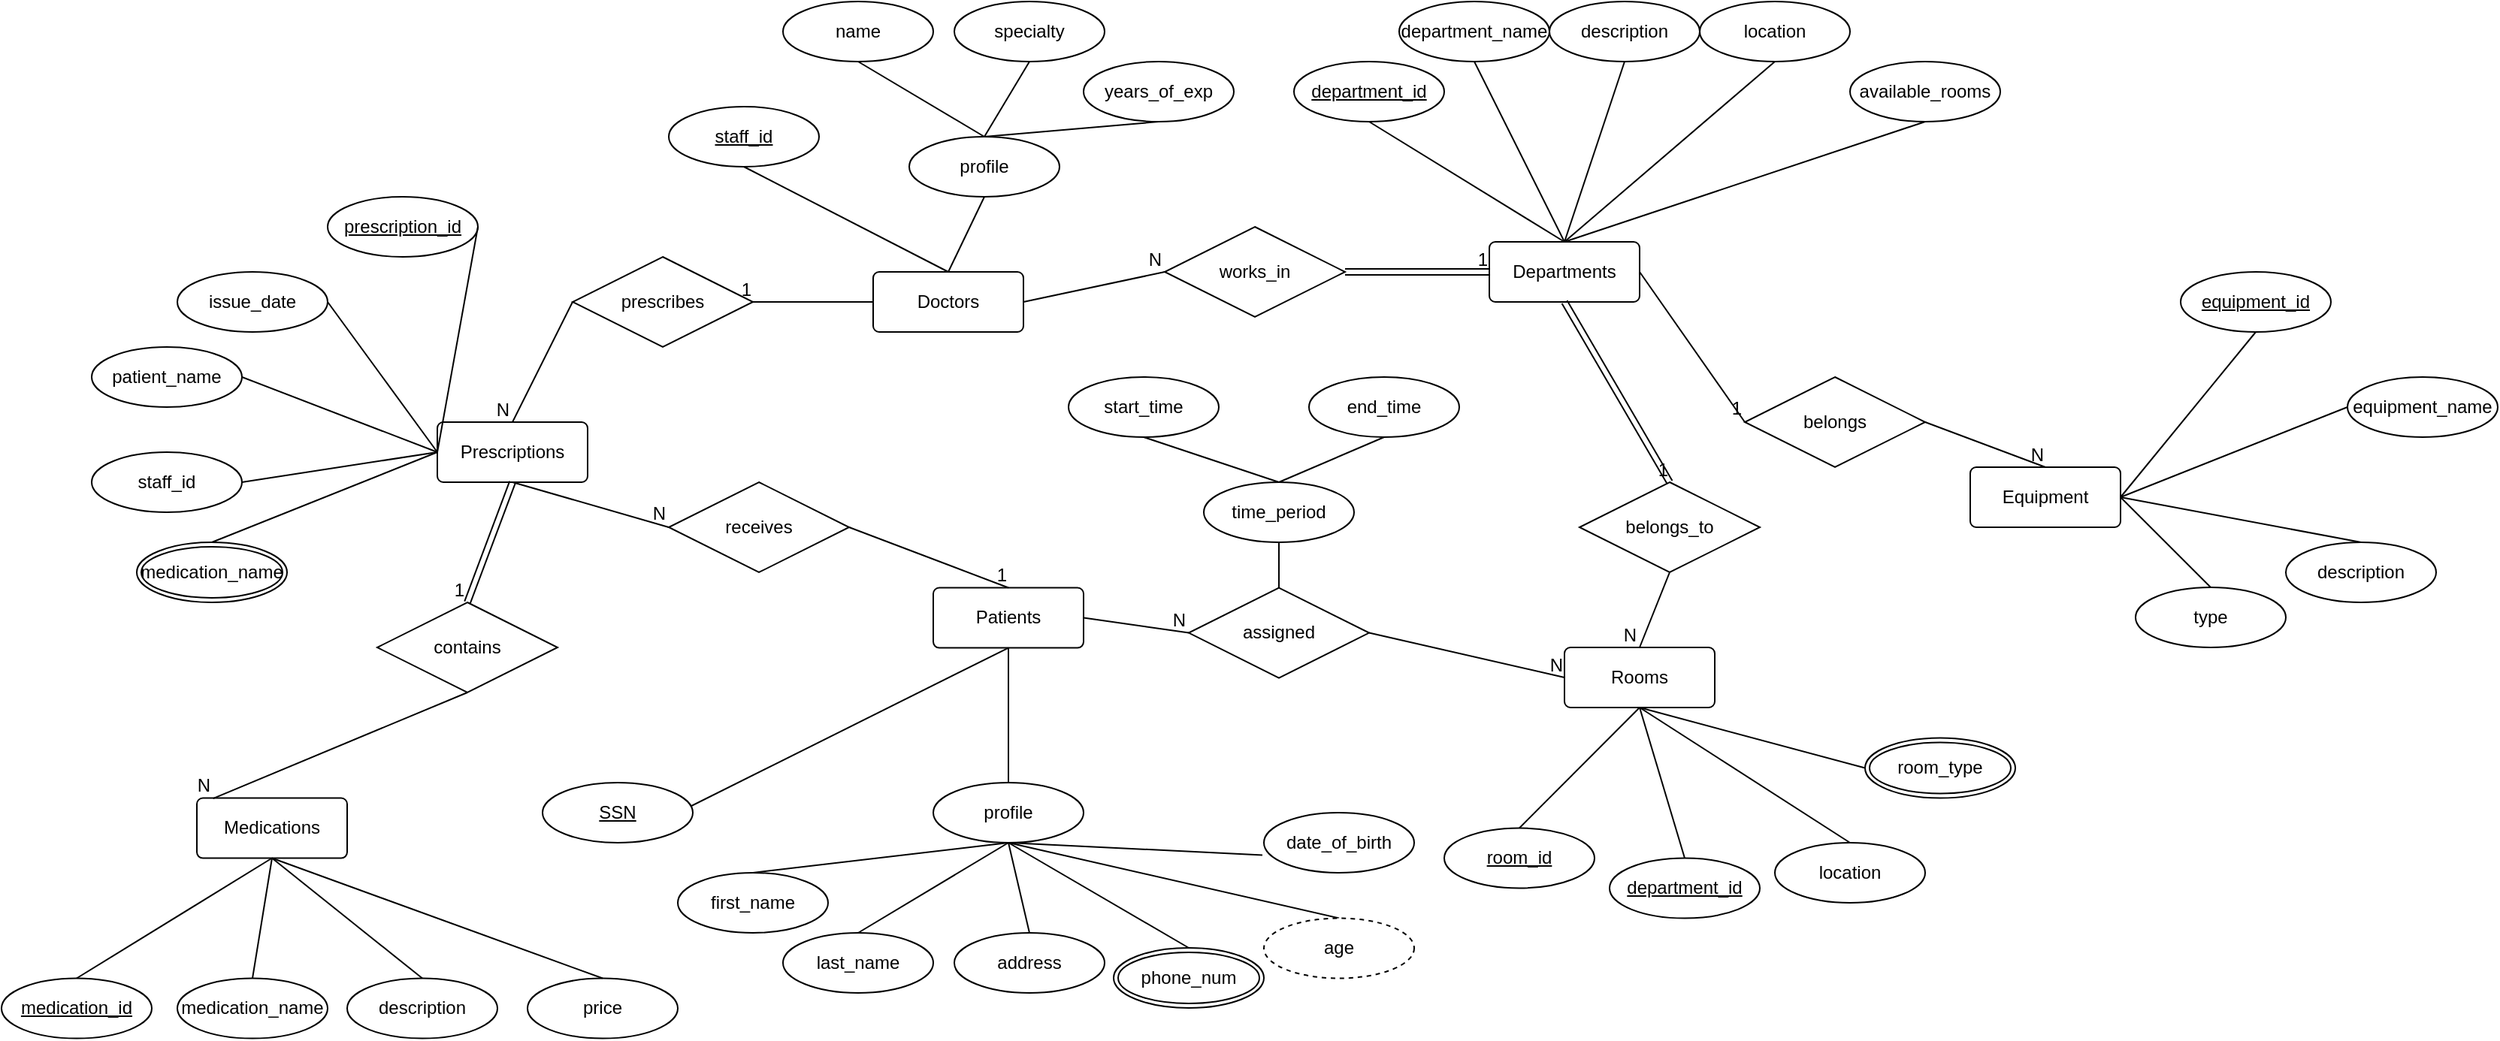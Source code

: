 <mxfile version="24.7.16">
  <diagram name="Page-1" id="LX0zoRBLvZy6mpNq2Fod">
    <mxGraphModel dx="2767" dy="804" grid="1" gridSize="10" guides="1" tooltips="1" connect="1" arrows="1" fold="1" page="1" pageScale="1" pageWidth="827" pageHeight="1169" math="0" shadow="0">
      <root>
        <mxCell id="0" />
        <mxCell id="1" parent="0" />
        <mxCell id="TGrmqVtgV3evlCNhXeL7-1" value="Doctors" style="rounded=1;arcSize=10;whiteSpace=wrap;html=1;align=center;movable=1;resizable=1;rotatable=1;deletable=1;editable=1;locked=0;connectable=1;" parent="1" vertex="1">
          <mxGeometry x="260" y="290" width="100" height="40" as="geometry" />
        </mxCell>
        <mxCell id="TGrmqVtgV3evlCNhXeL7-5" value="" style="endArrow=none;html=1;rounded=0;exitX=0.5;exitY=1;exitDx=0;exitDy=0;entryX=0.5;entryY=0;entryDx=0;entryDy=0;movable=1;resizable=1;rotatable=1;deletable=1;editable=1;locked=0;connectable=1;" parent="1" source="TGrmqVtgV3evlCNhXeL7-29" target="TGrmqVtgV3evlCNhXeL7-1" edge="1">
          <mxGeometry relative="1" as="geometry">
            <mxPoint x="160" y="160" as="sourcePoint" />
            <mxPoint x="320" y="210" as="targetPoint" />
          </mxGeometry>
        </mxCell>
        <mxCell id="TGrmqVtgV3evlCNhXeL7-7" value="profile" style="ellipse;whiteSpace=wrap;html=1;align=center;movable=1;resizable=1;rotatable=1;deletable=1;editable=1;locked=0;connectable=1;" parent="1" vertex="1">
          <mxGeometry x="284" y="200" width="100" height="40" as="geometry" />
        </mxCell>
        <mxCell id="TGrmqVtgV3evlCNhXeL7-8" value="" style="endArrow=none;html=1;rounded=0;exitX=0.5;exitY=1;exitDx=0;exitDy=0;entryX=0.5;entryY=0;entryDx=0;entryDy=0;movable=1;resizable=1;rotatable=1;deletable=1;editable=1;locked=0;connectable=1;" parent="1" source="TGrmqVtgV3evlCNhXeL7-7" target="TGrmqVtgV3evlCNhXeL7-1" edge="1">
          <mxGeometry relative="1" as="geometry">
            <mxPoint x="170" y="170" as="sourcePoint" />
            <mxPoint x="220" y="260" as="targetPoint" />
          </mxGeometry>
        </mxCell>
        <mxCell id="TGrmqVtgV3evlCNhXeL7-11" value="years_of_exp" style="ellipse;whiteSpace=wrap;html=1;align=center;movable=1;resizable=1;rotatable=1;deletable=1;editable=1;locked=0;connectable=1;" parent="1" vertex="1">
          <mxGeometry x="400" y="150" width="100" height="40" as="geometry" />
        </mxCell>
        <mxCell id="TGrmqVtgV3evlCNhXeL7-12" value="specialty" style="ellipse;whiteSpace=wrap;html=1;align=center;movable=1;resizable=1;rotatable=1;deletable=1;editable=1;locked=0;connectable=1;" parent="1" vertex="1">
          <mxGeometry x="314" y="110" width="100" height="40" as="geometry" />
        </mxCell>
        <mxCell id="TGrmqVtgV3evlCNhXeL7-13" value="name" style="ellipse;whiteSpace=wrap;html=1;align=center;movable=1;resizable=1;rotatable=1;deletable=1;editable=1;locked=0;connectable=1;" parent="1" vertex="1">
          <mxGeometry x="200" y="110" width="100" height="40" as="geometry" />
        </mxCell>
        <mxCell id="TGrmqVtgV3evlCNhXeL7-14" value="" style="endArrow=none;html=1;rounded=0;exitX=0.5;exitY=1;exitDx=0;exitDy=0;entryX=0.5;entryY=0;entryDx=0;entryDy=0;movable=1;resizable=1;rotatable=1;deletable=1;editable=1;locked=0;connectable=1;" parent="1" source="TGrmqVtgV3evlCNhXeL7-13" target="TGrmqVtgV3evlCNhXeL7-7" edge="1">
          <mxGeometry relative="1" as="geometry">
            <mxPoint x="170" y="170" as="sourcePoint" />
            <mxPoint x="230" y="260" as="targetPoint" />
          </mxGeometry>
        </mxCell>
        <mxCell id="TGrmqVtgV3evlCNhXeL7-15" value="" style="endArrow=none;html=1;rounded=0;exitX=0.5;exitY=1;exitDx=0;exitDy=0;entryX=0.5;entryY=0;entryDx=0;entryDy=0;movable=1;resizable=1;rotatable=1;deletable=1;editable=1;locked=0;connectable=1;" parent="1" source="TGrmqVtgV3evlCNhXeL7-12" target="TGrmqVtgV3evlCNhXeL7-7" edge="1">
          <mxGeometry relative="1" as="geometry">
            <mxPoint x="250" y="90" as="sourcePoint" />
            <mxPoint x="290" y="170" as="targetPoint" />
          </mxGeometry>
        </mxCell>
        <mxCell id="TGrmqVtgV3evlCNhXeL7-17" value="" style="endArrow=none;html=1;rounded=0;exitX=0.5;exitY=1;exitDx=0;exitDy=0;entryX=0.5;entryY=0;entryDx=0;entryDy=0;movable=1;resizable=1;rotatable=1;deletable=1;editable=1;locked=0;connectable=1;" parent="1" source="TGrmqVtgV3evlCNhXeL7-11" target="TGrmqVtgV3evlCNhXeL7-7" edge="1">
          <mxGeometry relative="1" as="geometry">
            <mxPoint x="370" y="90" as="sourcePoint" />
            <mxPoint x="290" y="180" as="targetPoint" />
          </mxGeometry>
        </mxCell>
        <mxCell id="TGrmqVtgV3evlCNhXeL7-18" value="Departments" style="rounded=1;arcSize=10;whiteSpace=wrap;html=1;align=center;movable=1;resizable=1;rotatable=1;deletable=1;editable=1;locked=0;connectable=1;" parent="1" vertex="1">
          <mxGeometry x="670" y="270" width="100" height="40" as="geometry" />
        </mxCell>
        <mxCell id="TGrmqVtgV3evlCNhXeL7-19" value="" style="endArrow=none;html=1;rounded=0;entryX=0.5;entryY=0;entryDx=0;entryDy=0;exitX=0.5;exitY=1;exitDx=0;exitDy=0;movable=1;resizable=1;rotatable=1;deletable=1;editable=1;locked=0;connectable=1;" parent="1" source="TGrmqVtgV3evlCNhXeL7-28" target="TGrmqVtgV3evlCNhXeL7-18" edge="1">
          <mxGeometry relative="1" as="geometry">
            <mxPoint x="680" y="80" as="sourcePoint" />
            <mxPoint x="840" y="130" as="targetPoint" />
          </mxGeometry>
        </mxCell>
        <mxCell id="TGrmqVtgV3evlCNhXeL7-22" value="location" style="ellipse;whiteSpace=wrap;html=1;align=center;movable=1;resizable=1;rotatable=1;deletable=1;editable=1;locked=0;connectable=1;" parent="1" vertex="1">
          <mxGeometry x="810" y="110" width="100" height="40" as="geometry" />
        </mxCell>
        <mxCell id="TGrmqVtgV3evlCNhXeL7-23" value="description" style="ellipse;whiteSpace=wrap;html=1;align=center;movable=1;resizable=1;rotatable=1;deletable=1;editable=1;locked=0;connectable=1;" parent="1" vertex="1">
          <mxGeometry x="710" y="110" width="100" height="40" as="geometry" />
        </mxCell>
        <mxCell id="TGrmqVtgV3evlCNhXeL7-26" value="" style="endArrow=none;html=1;rounded=0;exitX=0.5;exitY=1;exitDx=0;exitDy=0;entryX=0.5;entryY=0;entryDx=0;entryDy=0;movable=1;resizable=1;rotatable=1;deletable=1;editable=1;locked=0;connectable=1;" parent="1" source="TGrmqVtgV3evlCNhXeL7-24" target="TGrmqVtgV3evlCNhXeL7-18" edge="1">
          <mxGeometry relative="1" as="geometry">
            <mxPoint x="770" y="10" as="sourcePoint" />
            <mxPoint x="810" y="100" as="targetPoint" />
          </mxGeometry>
        </mxCell>
        <mxCell id="TGrmqVtgV3evlCNhXeL7-27" value="" style="endArrow=none;html=1;rounded=0;exitX=0.5;exitY=1;exitDx=0;exitDy=0;entryX=0.5;entryY=0;entryDx=0;entryDy=0;movable=1;resizable=1;rotatable=1;deletable=1;editable=1;locked=0;connectable=1;" parent="1" source="TGrmqVtgV3evlCNhXeL7-22" target="TGrmqVtgV3evlCNhXeL7-18" edge="1">
          <mxGeometry relative="1" as="geometry">
            <mxPoint x="890" y="10" as="sourcePoint" />
            <mxPoint x="810" y="100" as="targetPoint" />
          </mxGeometry>
        </mxCell>
        <mxCell id="TGrmqVtgV3evlCNhXeL7-28" value="department_id" style="ellipse;whiteSpace=wrap;html=1;align=center;fontStyle=4;movable=1;resizable=1;rotatable=1;deletable=1;editable=1;locked=0;connectable=1;" parent="1" vertex="1">
          <mxGeometry x="540" y="150" width="100" height="40" as="geometry" />
        </mxCell>
        <mxCell id="TGrmqVtgV3evlCNhXeL7-29" value="staff_id" style="ellipse;whiteSpace=wrap;html=1;align=center;fontStyle=4;movable=1;resizable=1;rotatable=1;deletable=1;editable=1;locked=0;connectable=1;" parent="1" vertex="1">
          <mxGeometry x="124" y="180" width="100" height="40" as="geometry" />
        </mxCell>
        <mxCell id="TGrmqVtgV3evlCNhXeL7-30" value="" style="endArrow=none;html=1;rounded=0;exitX=0.5;exitY=1;exitDx=0;exitDy=0;entryX=0.5;entryY=0;entryDx=0;entryDy=0;movable=1;resizable=1;rotatable=1;deletable=1;editable=1;locked=0;connectable=1;" parent="1" source="TGrmqVtgV3evlCNhXeL7-23" target="TGrmqVtgV3evlCNhXeL7-18" edge="1">
          <mxGeometry relative="1" as="geometry">
            <mxPoint x="850" as="sourcePoint" />
            <mxPoint x="730" y="230" as="targetPoint" />
          </mxGeometry>
        </mxCell>
        <mxCell id="TGrmqVtgV3evlCNhXeL7-24" value="department_name" style="ellipse;whiteSpace=wrap;html=1;align=center;movable=1;resizable=1;rotatable=1;deletable=1;editable=1;locked=0;connectable=1;" parent="1" vertex="1">
          <mxGeometry x="610" y="110" width="100" height="40" as="geometry" />
        </mxCell>
        <mxCell id="TGrmqVtgV3evlCNhXeL7-32" value="Patients" style="rounded=1;arcSize=10;whiteSpace=wrap;html=1;align=center;" parent="1" vertex="1">
          <mxGeometry x="300" y="500.26" width="100" height="40" as="geometry" />
        </mxCell>
        <mxCell id="TGrmqVtgV3evlCNhXeL7-33" value="" style="endArrow=none;html=1;rounded=0;exitX=0.5;exitY=1;exitDx=0;exitDy=0;entryX=0.5;entryY=1;entryDx=0;entryDy=0;" parent="1" source="TGrmqVtgV3evlCNhXeL7-42" target="TGrmqVtgV3evlCNhXeL7-32" edge="1">
          <mxGeometry relative="1" as="geometry">
            <mxPoint x="110" y="440" as="sourcePoint" />
            <mxPoint x="270" y="490" as="targetPoint" />
          </mxGeometry>
        </mxCell>
        <mxCell id="TGrmqVtgV3evlCNhXeL7-34" value="profile" style="ellipse;whiteSpace=wrap;html=1;align=center;" parent="1" vertex="1">
          <mxGeometry x="300" y="630" width="100" height="40" as="geometry" />
        </mxCell>
        <mxCell id="TGrmqVtgV3evlCNhXeL7-35" value="" style="endArrow=none;html=1;rounded=0;exitX=0.5;exitY=0;exitDx=0;exitDy=0;entryX=0.5;entryY=1;entryDx=0;entryDy=0;" parent="1" source="TGrmqVtgV3evlCNhXeL7-34" target="TGrmqVtgV3evlCNhXeL7-32" edge="1">
          <mxGeometry relative="1" as="geometry">
            <mxPoint x="120" y="450" as="sourcePoint" />
            <mxPoint x="170" y="540" as="targetPoint" />
          </mxGeometry>
        </mxCell>
        <mxCell id="TGrmqVtgV3evlCNhXeL7-36" value="address" style="ellipse;whiteSpace=wrap;html=1;align=center;" parent="1" vertex="1">
          <mxGeometry x="314" y="730" width="100" height="40" as="geometry" />
        </mxCell>
        <mxCell id="TGrmqVtgV3evlCNhXeL7-38" value="first_name" style="ellipse;whiteSpace=wrap;html=1;align=center;" parent="1" vertex="1">
          <mxGeometry x="130" y="690" width="100" height="40" as="geometry" />
        </mxCell>
        <mxCell id="TGrmqVtgV3evlCNhXeL7-39" value="" style="endArrow=none;html=1;rounded=0;exitX=0.5;exitY=0;exitDx=0;exitDy=0;entryX=0.5;entryY=1;entryDx=0;entryDy=0;" parent="1" source="TGrmqVtgV3evlCNhXeL7-38" target="TGrmqVtgV3evlCNhXeL7-34" edge="1">
          <mxGeometry relative="1" as="geometry">
            <mxPoint x="244" y="530" as="sourcePoint" />
            <mxPoint x="304" y="620" as="targetPoint" />
          </mxGeometry>
        </mxCell>
        <mxCell id="TGrmqVtgV3evlCNhXeL7-40" value="" style="endArrow=none;html=1;rounded=0;exitX=0.5;exitY=0;exitDx=0;exitDy=0;entryX=0.5;entryY=1;entryDx=0;entryDy=0;" parent="1" source="TGrmqVtgV3evlCNhXeL7-63" target="TGrmqVtgV3evlCNhXeL7-34" edge="1">
          <mxGeometry relative="1" as="geometry">
            <mxPoint x="504" y="860" as="sourcePoint" />
            <mxPoint x="364" y="530" as="targetPoint" />
          </mxGeometry>
        </mxCell>
        <mxCell id="TGrmqVtgV3evlCNhXeL7-41" value="" style="endArrow=none;html=1;rounded=0;exitX=0.5;exitY=0;exitDx=0;exitDy=0;entryX=0.5;entryY=1;entryDx=0;entryDy=0;" parent="1" source="TGrmqVtgV3evlCNhXeL7-36" target="TGrmqVtgV3evlCNhXeL7-34" edge="1">
          <mxGeometry relative="1" as="geometry">
            <mxPoint x="444" y="450" as="sourcePoint" />
            <mxPoint x="414" y="690" as="targetPoint" />
          </mxGeometry>
        </mxCell>
        <mxCell id="TGrmqVtgV3evlCNhXeL7-42" value="SSN" style="ellipse;whiteSpace=wrap;html=1;align=center;fontStyle=4;" parent="1" vertex="1">
          <mxGeometry x="40" y="630" width="100" height="40" as="geometry" />
        </mxCell>
        <mxCell id="TGrmqVtgV3evlCNhXeL7-44" value="last_name" style="ellipse;whiteSpace=wrap;html=1;align=center;" parent="1" vertex="1">
          <mxGeometry x="200" y="730" width="100" height="40" as="geometry" />
        </mxCell>
        <mxCell id="TGrmqVtgV3evlCNhXeL7-45" value="" style="endArrow=none;html=1;rounded=0;exitX=0.5;exitY=0;exitDx=0;exitDy=0;entryX=0.5;entryY=1;entryDx=0;entryDy=0;" parent="1" source="TGrmqVtgV3evlCNhXeL7-44" target="TGrmqVtgV3evlCNhXeL7-34" edge="1">
          <mxGeometry relative="1" as="geometry">
            <mxPoint x="294" y="580" as="sourcePoint" />
            <mxPoint x="404" y="730" as="targetPoint" />
          </mxGeometry>
        </mxCell>
        <mxCell id="TGrmqVtgV3evlCNhXeL7-47" value="" style="endArrow=none;html=1;rounded=0;exitX=0.5;exitY=0;exitDx=0;exitDy=0;entryX=0.5;entryY=1;entryDx=0;entryDy=0;" parent="1" source="TGrmqVtgV3evlCNhXeL7-50" target="TGrmqVtgV3evlCNhXeL7-34" edge="1">
          <mxGeometry relative="1" as="geometry">
            <mxPoint x="594.0" y="830" as="sourcePoint" />
            <mxPoint x="404" y="750" as="targetPoint" />
          </mxGeometry>
        </mxCell>
        <mxCell id="TGrmqVtgV3evlCNhXeL7-48" value="date_of_birth" style="ellipse;whiteSpace=wrap;html=1;align=center;" parent="1" vertex="1">
          <mxGeometry x="520" y="650" width="100" height="40" as="geometry" />
        </mxCell>
        <mxCell id="TGrmqVtgV3evlCNhXeL7-49" value="" style="endArrow=none;html=1;rounded=0;exitX=-0.01;exitY=0.706;exitDx=0;exitDy=0;entryX=0.5;entryY=1;entryDx=0;entryDy=0;exitPerimeter=0;" parent="1" source="TGrmqVtgV3evlCNhXeL7-48" target="TGrmqVtgV3evlCNhXeL7-34" edge="1">
          <mxGeometry relative="1" as="geometry">
            <mxPoint x="344" y="470" as="sourcePoint" />
            <mxPoint x="414" y="750" as="targetPoint" />
          </mxGeometry>
        </mxCell>
        <mxCell id="TGrmqVtgV3evlCNhXeL7-50" value="age" style="ellipse;whiteSpace=wrap;html=1;align=center;dashed=1;" parent="1" vertex="1">
          <mxGeometry x="520" y="720.26" width="100" height="40" as="geometry" />
        </mxCell>
        <mxCell id="TGrmqVtgV3evlCNhXeL7-52" value="works_in" style="shape=rhombus;perimeter=rhombusPerimeter;whiteSpace=wrap;html=1;align=center;movable=1;resizable=1;rotatable=1;deletable=1;editable=1;locked=0;connectable=1;" parent="1" vertex="1">
          <mxGeometry x="454" y="260" width="120" height="60" as="geometry" />
        </mxCell>
        <mxCell id="TGrmqVtgV3evlCNhXeL7-59" value="" style="endArrow=none;html=1;rounded=0;entryX=0;entryY=0.5;entryDx=0;entryDy=0;exitX=1;exitY=0.5;exitDx=0;exitDy=0;movable=1;resizable=1;rotatable=1;deletable=1;editable=1;locked=0;connectable=1;" parent="1" source="TGrmqVtgV3evlCNhXeL7-1" target="TGrmqVtgV3evlCNhXeL7-52" edge="1">
          <mxGeometry relative="1" as="geometry">
            <mxPoint x="520" y="280" as="sourcePoint" />
            <mxPoint x="360" y="280" as="targetPoint" />
          </mxGeometry>
        </mxCell>
        <mxCell id="TGrmqVtgV3evlCNhXeL7-60" value="N" style="resizable=1;html=1;whiteSpace=wrap;align=right;verticalAlign=bottom;movable=1;rotatable=1;deletable=1;editable=1;locked=0;connectable=1;" parent="TGrmqVtgV3evlCNhXeL7-59" connectable="0" vertex="1">
          <mxGeometry x="1" relative="1" as="geometry" />
        </mxCell>
        <mxCell id="TGrmqVtgV3evlCNhXeL7-61" value="" style="shape=link;html=1;rounded=0;movable=1;resizable=1;rotatable=1;deletable=1;editable=1;locked=0;connectable=1;entryX=0;entryY=0.5;entryDx=0;entryDy=0;exitX=1;exitY=0.5;exitDx=0;exitDy=0;" parent="1" source="TGrmqVtgV3evlCNhXeL7-52" target="TGrmqVtgV3evlCNhXeL7-18" edge="1">
          <mxGeometry relative="1" as="geometry">
            <mxPoint x="520" y="290" as="sourcePoint" />
            <mxPoint x="690" y="220" as="targetPoint" />
          </mxGeometry>
        </mxCell>
        <mxCell id="TGrmqVtgV3evlCNhXeL7-62" value="1" style="resizable=1;html=1;whiteSpace=wrap;align=right;verticalAlign=bottom;movable=1;rotatable=1;deletable=1;editable=1;locked=0;connectable=1;" parent="TGrmqVtgV3evlCNhXeL7-61" connectable="0" vertex="1">
          <mxGeometry x="1" relative="1" as="geometry" />
        </mxCell>
        <mxCell id="TGrmqVtgV3evlCNhXeL7-63" value="phone_num" style="ellipse;shape=doubleEllipse;margin=3;whiteSpace=wrap;html=1;align=center;" parent="1" vertex="1">
          <mxGeometry x="420" y="740" width="100" height="40" as="geometry" />
        </mxCell>
        <mxCell id="TGrmqVtgV3evlCNhXeL7-64" value="Medications" style="rounded=1;arcSize=10;whiteSpace=wrap;html=1;align=center;" parent="1" vertex="1">
          <mxGeometry x="-190" y="640.26" width="100" height="40" as="geometry" />
        </mxCell>
        <mxCell id="TGrmqVtgV3evlCNhXeL7-66" value="medication_id" style="ellipse;whiteSpace=wrap;html=1;align=center;fontStyle=4;" parent="1" vertex="1">
          <mxGeometry x="-320" y="760.26" width="100" height="40" as="geometry" />
        </mxCell>
        <mxCell id="TGrmqVtgV3evlCNhXeL7-67" value="price" style="ellipse;whiteSpace=wrap;html=1;align=center;" parent="1" vertex="1">
          <mxGeometry x="30" y="760.26" width="100" height="40" as="geometry" />
        </mxCell>
        <mxCell id="TGrmqVtgV3evlCNhXeL7-68" value="description" style="ellipse;whiteSpace=wrap;html=1;align=center;" parent="1" vertex="1">
          <mxGeometry x="-90" y="760.26" width="100" height="40" as="geometry" />
        </mxCell>
        <mxCell id="TGrmqVtgV3evlCNhXeL7-69" value="medication_name" style="ellipse;whiteSpace=wrap;html=1;align=center;" parent="1" vertex="1">
          <mxGeometry x="-203" y="760.26" width="100" height="40" as="geometry" />
        </mxCell>
        <mxCell id="TGrmqVtgV3evlCNhXeL7-70" value="" style="endArrow=none;html=1;rounded=0;exitX=0.5;exitY=0;exitDx=0;exitDy=0;entryX=0.5;entryY=1;entryDx=0;entryDy=0;" parent="1" source="TGrmqVtgV3evlCNhXeL7-66" target="TGrmqVtgV3evlCNhXeL7-64" edge="1">
          <mxGeometry relative="1" as="geometry">
            <mxPoint x="-230" y="610.26" as="sourcePoint" />
            <mxPoint x="-170" y="690.26" as="targetPoint" />
          </mxGeometry>
        </mxCell>
        <mxCell id="TGrmqVtgV3evlCNhXeL7-71" value="" style="endArrow=none;html=1;rounded=0;exitX=0.5;exitY=1;exitDx=0;exitDy=0;entryX=0.5;entryY=0;entryDx=0;entryDy=0;" parent="1" source="TGrmqVtgV3evlCNhXeL7-64" target="TGrmqVtgV3evlCNhXeL7-69" edge="1">
          <mxGeometry relative="1" as="geometry">
            <mxPoint x="-160" y="700.26" as="sourcePoint" />
            <mxPoint x="-260" y="770.26" as="targetPoint" />
          </mxGeometry>
        </mxCell>
        <mxCell id="TGrmqVtgV3evlCNhXeL7-73" value="" style="endArrow=none;html=1;rounded=0;exitX=0.5;exitY=0;exitDx=0;exitDy=0;entryX=0.5;entryY=1;entryDx=0;entryDy=0;" parent="1" source="TGrmqVtgV3evlCNhXeL7-68" target="TGrmqVtgV3evlCNhXeL7-64" edge="1">
          <mxGeometry relative="1" as="geometry">
            <mxPoint x="-260" y="770.26" as="sourcePoint" />
            <mxPoint x="-150" y="690.26" as="targetPoint" />
          </mxGeometry>
        </mxCell>
        <mxCell id="TGrmqVtgV3evlCNhXeL7-74" value="" style="endArrow=none;html=1;rounded=0;exitX=0.5;exitY=0;exitDx=0;exitDy=0;entryX=0.5;entryY=1;entryDx=0;entryDy=0;" parent="1" source="TGrmqVtgV3evlCNhXeL7-67" target="TGrmqVtgV3evlCNhXeL7-64" edge="1">
          <mxGeometry relative="1" as="geometry">
            <mxPoint x="-250" y="780.26" as="sourcePoint" />
            <mxPoint x="-140" y="700.26" as="targetPoint" />
          </mxGeometry>
        </mxCell>
        <mxCell id="TGrmqVtgV3evlCNhXeL7-84" value="Prescriptions" style="rounded=1;arcSize=10;whiteSpace=wrap;html=1;align=center;" parent="1" vertex="1">
          <mxGeometry x="-30" y="390" width="100" height="40" as="geometry" />
        </mxCell>
        <mxCell id="TGrmqVtgV3evlCNhXeL7-85" value="prescription_id" style="ellipse;whiteSpace=wrap;html=1;align=center;fontStyle=4;" parent="1" vertex="1">
          <mxGeometry x="-103" y="240" width="100" height="40" as="geometry" />
        </mxCell>
        <mxCell id="TGrmqVtgV3evlCNhXeL7-86" value="staff_id" style="ellipse;whiteSpace=wrap;html=1;align=center;" parent="1" vertex="1">
          <mxGeometry x="-260" y="410" width="100" height="40" as="geometry" />
        </mxCell>
        <mxCell id="TGrmqVtgV3evlCNhXeL7-87" value="patient_name" style="ellipse;whiteSpace=wrap;html=1;align=center;" parent="1" vertex="1">
          <mxGeometry x="-260" y="340" width="100" height="40" as="geometry" />
        </mxCell>
        <mxCell id="TGrmqVtgV3evlCNhXeL7-88" value="issue_date" style="ellipse;whiteSpace=wrap;html=1;align=center;" parent="1" vertex="1">
          <mxGeometry x="-203" y="290" width="100" height="40" as="geometry" />
        </mxCell>
        <mxCell id="TGrmqVtgV3evlCNhXeL7-89" value="" style="endArrow=none;html=1;rounded=0;exitX=1;exitY=0.5;exitDx=0;exitDy=0;entryX=0;entryY=0.5;entryDx=0;entryDy=0;" parent="1" source="TGrmqVtgV3evlCNhXeL7-85" target="TGrmqVtgV3evlCNhXeL7-84" edge="1">
          <mxGeometry relative="1" as="geometry">
            <mxPoint x="-215" y="280" as="sourcePoint" />
            <mxPoint x="-155" y="360" as="targetPoint" />
          </mxGeometry>
        </mxCell>
        <mxCell id="TGrmqVtgV3evlCNhXeL7-90" value="" style="endArrow=none;html=1;rounded=0;exitX=0;exitY=0.5;exitDx=0;exitDy=0;entryX=1;entryY=0.5;entryDx=0;entryDy=0;" parent="1" source="TGrmqVtgV3evlCNhXeL7-84" target="TGrmqVtgV3evlCNhXeL7-88" edge="1">
          <mxGeometry relative="1" as="geometry">
            <mxPoint x="-145" y="370" as="sourcePoint" />
            <mxPoint x="-245" y="440" as="targetPoint" />
          </mxGeometry>
        </mxCell>
        <mxCell id="TGrmqVtgV3evlCNhXeL7-91" value="" style="endArrow=none;html=1;rounded=0;exitX=1;exitY=0.5;exitDx=0;exitDy=0;entryX=0;entryY=0.5;entryDx=0;entryDy=0;" parent="1" source="TGrmqVtgV3evlCNhXeL7-87" target="TGrmqVtgV3evlCNhXeL7-84" edge="1">
          <mxGeometry relative="1" as="geometry">
            <mxPoint x="-245" y="440" as="sourcePoint" />
            <mxPoint x="-135" y="360" as="targetPoint" />
          </mxGeometry>
        </mxCell>
        <mxCell id="TGrmqVtgV3evlCNhXeL7-92" value="" style="endArrow=none;html=1;rounded=0;exitX=1;exitY=0.5;exitDx=0;exitDy=0;entryX=0;entryY=0.5;entryDx=0;entryDy=0;" parent="1" source="TGrmqVtgV3evlCNhXeL7-86" target="TGrmqVtgV3evlCNhXeL7-84" edge="1">
          <mxGeometry relative="1" as="geometry">
            <mxPoint x="-235" y="450" as="sourcePoint" />
            <mxPoint x="-180" y="330" as="targetPoint" />
          </mxGeometry>
        </mxCell>
        <mxCell id="TGrmqVtgV3evlCNhXeL7-94" value="medication_name" style="ellipse;shape=doubleEllipse;margin=3;whiteSpace=wrap;html=1;align=center;" parent="1" vertex="1">
          <mxGeometry x="-230" y="470" width="100" height="40" as="geometry" />
        </mxCell>
        <mxCell id="TGrmqVtgV3evlCNhXeL7-95" value="" style="endArrow=none;html=1;rounded=0;exitX=0;exitY=0.5;exitDx=0;exitDy=0;entryX=0.5;entryY=0;entryDx=0;entryDy=0;" parent="1" source="TGrmqVtgV3evlCNhXeL7-84" target="TGrmqVtgV3evlCNhXeL7-94" edge="1">
          <mxGeometry relative="1" as="geometry">
            <mxPoint x="30" y="370" as="sourcePoint" />
            <mxPoint x="190" y="370" as="targetPoint" />
          </mxGeometry>
        </mxCell>
        <mxCell id="TGrmqVtgV3evlCNhXeL7-96" value="Rooms" style="rounded=1;arcSize=10;whiteSpace=wrap;html=1;align=center;" parent="1" vertex="1">
          <mxGeometry x="720" y="540" width="100" height="40" as="geometry" />
        </mxCell>
        <mxCell id="TGrmqVtgV3evlCNhXeL7-97" value="room_id" style="ellipse;whiteSpace=wrap;html=1;align=center;fontStyle=4;" parent="1" vertex="1">
          <mxGeometry x="640" y="660.24" width="100" height="40" as="geometry" />
        </mxCell>
        <mxCell id="TGrmqVtgV3evlCNhXeL7-100" value="location" style="ellipse;whiteSpace=wrap;html=1;align=center;" parent="1" vertex="1">
          <mxGeometry x="860" y="670" width="100" height="40" as="geometry" />
        </mxCell>
        <mxCell id="TGrmqVtgV3evlCNhXeL7-101" value="" style="endArrow=none;html=1;rounded=0;exitX=0.5;exitY=0;exitDx=0;exitDy=0;entryX=0.5;entryY=1;entryDx=0;entryDy=0;" parent="1" source="TGrmqVtgV3evlCNhXeL7-97" target="TGrmqVtgV3evlCNhXeL7-96" edge="1">
          <mxGeometry relative="1" as="geometry">
            <mxPoint x="820" y="690.24" as="sourcePoint" />
            <mxPoint x="870" y="630.24" as="targetPoint" />
          </mxGeometry>
        </mxCell>
        <mxCell id="TGrmqVtgV3evlCNhXeL7-102" value="" style="endArrow=none;html=1;rounded=0;exitX=0.5;exitY=1;exitDx=0;exitDy=0;entryX=0.5;entryY=0;entryDx=0;entryDy=0;" parent="1" source="TGrmqVtgV3evlCNhXeL7-96" target="TGrmqVtgV3evlCNhXeL7-100" edge="1">
          <mxGeometry relative="1" as="geometry">
            <mxPoint x="880" y="640.24" as="sourcePoint" />
            <mxPoint x="780" y="710.24" as="targetPoint" />
          </mxGeometry>
        </mxCell>
        <mxCell id="TGrmqVtgV3evlCNhXeL7-105" value="room_type" style="ellipse;shape=doubleEllipse;margin=3;whiteSpace=wrap;html=1;align=center;" parent="1" vertex="1">
          <mxGeometry x="920" y="600.26" width="100" height="40" as="geometry" />
        </mxCell>
        <mxCell id="TGrmqVtgV3evlCNhXeL7-106" value="" style="endArrow=none;html=1;rounded=0;entryX=0;entryY=0.5;entryDx=0;entryDy=0;exitX=0.5;exitY=1;exitDx=0;exitDy=0;" parent="1" source="TGrmqVtgV3evlCNhXeL7-96" target="TGrmqVtgV3evlCNhXeL7-105" edge="1">
          <mxGeometry relative="1" as="geometry">
            <mxPoint x="930" y="610.24" as="sourcePoint" />
            <mxPoint x="1215" y="640.24" as="targetPoint" />
          </mxGeometry>
        </mxCell>
        <mxCell id="HcK_ja4kcMRoRNhla7Qg-1" value="assigned" style="shape=rhombus;perimeter=rhombusPerimeter;whiteSpace=wrap;html=1;align=center;" vertex="1" parent="1">
          <mxGeometry x="470" y="500.26" width="120" height="60" as="geometry" />
        </mxCell>
        <mxCell id="HcK_ja4kcMRoRNhla7Qg-2" value="belongs_to" style="shape=rhombus;perimeter=rhombusPerimeter;whiteSpace=wrap;html=1;align=center;movable=1;resizable=1;rotatable=1;deletable=1;editable=1;locked=0;connectable=1;" vertex="1" parent="1">
          <mxGeometry x="730" y="430" width="120" height="60" as="geometry" />
        </mxCell>
        <mxCell id="HcK_ja4kcMRoRNhla7Qg-3" value="" style="shape=link;html=1;rounded=0;movable=1;resizable=1;rotatable=1;deletable=1;editable=1;locked=0;connectable=1;exitX=0.5;exitY=1;exitDx=0;exitDy=0;entryX=0.5;entryY=0;entryDx=0;entryDy=0;" edge="1" parent="1" source="TGrmqVtgV3evlCNhXeL7-18" target="HcK_ja4kcMRoRNhla7Qg-2">
          <mxGeometry relative="1" as="geometry">
            <mxPoint x="760" y="220" as="sourcePoint" />
            <mxPoint x="560" y="260" as="targetPoint" />
          </mxGeometry>
        </mxCell>
        <mxCell id="HcK_ja4kcMRoRNhla7Qg-4" value="1" style="resizable=1;html=1;whiteSpace=wrap;align=right;verticalAlign=bottom;movable=1;rotatable=1;deletable=1;editable=1;locked=0;connectable=1;" connectable="0" vertex="1" parent="HcK_ja4kcMRoRNhla7Qg-3">
          <mxGeometry x="1" relative="1" as="geometry" />
        </mxCell>
        <mxCell id="HcK_ja4kcMRoRNhla7Qg-5" value="" style="endArrow=none;html=1;rounded=0;entryX=0.5;entryY=0;entryDx=0;entryDy=0;exitX=0.5;exitY=1;exitDx=0;exitDy=0;movable=1;resizable=1;rotatable=1;deletable=1;editable=1;locked=0;connectable=1;" edge="1" parent="1" source="HcK_ja4kcMRoRNhla7Qg-2" target="TGrmqVtgV3evlCNhXeL7-96">
          <mxGeometry relative="1" as="geometry">
            <mxPoint x="730" y="310" as="sourcePoint" />
            <mxPoint x="570" y="330" as="targetPoint" />
          </mxGeometry>
        </mxCell>
        <mxCell id="HcK_ja4kcMRoRNhla7Qg-6" value="N" style="resizable=1;html=1;whiteSpace=wrap;align=right;verticalAlign=bottom;movable=1;rotatable=1;deletable=1;editable=1;locked=0;connectable=1;" connectable="0" vertex="1" parent="HcK_ja4kcMRoRNhla7Qg-5">
          <mxGeometry x="1" relative="1" as="geometry" />
        </mxCell>
        <mxCell id="HcK_ja4kcMRoRNhla7Qg-11" value="time_period" style="ellipse;whiteSpace=wrap;html=1;align=center;" vertex="1" parent="1">
          <mxGeometry x="480" y="430" width="100" height="40" as="geometry" />
        </mxCell>
        <mxCell id="HcK_ja4kcMRoRNhla7Qg-12" value="start_time" style="ellipse;whiteSpace=wrap;html=1;align=center;" vertex="1" parent="1">
          <mxGeometry x="390" y="360" width="100" height="40" as="geometry" />
        </mxCell>
        <mxCell id="HcK_ja4kcMRoRNhla7Qg-13" value="end_time" style="ellipse;whiteSpace=wrap;html=1;align=center;" vertex="1" parent="1">
          <mxGeometry x="550" y="360" width="100" height="40" as="geometry" />
        </mxCell>
        <mxCell id="HcK_ja4kcMRoRNhla7Qg-16" value="" style="endArrow=none;html=1;rounded=0;exitX=0.5;exitY=1;exitDx=0;exitDy=0;entryX=0.5;entryY=0;entryDx=0;entryDy=0;" edge="1" parent="1" source="HcK_ja4kcMRoRNhla7Qg-11" target="HcK_ja4kcMRoRNhla7Qg-1">
          <mxGeometry relative="1" as="geometry">
            <mxPoint x="460" y="530" as="sourcePoint" />
            <mxPoint x="620" y="530" as="targetPoint" />
          </mxGeometry>
        </mxCell>
        <mxCell id="HcK_ja4kcMRoRNhla7Qg-17" value="" style="endArrow=none;html=1;rounded=0;exitX=0.5;exitY=1;exitDx=0;exitDy=0;entryX=0.5;entryY=0;entryDx=0;entryDy=0;" edge="1" parent="1" source="HcK_ja4kcMRoRNhla7Qg-12" target="HcK_ja4kcMRoRNhla7Qg-11">
          <mxGeometry relative="1" as="geometry">
            <mxPoint x="440" y="470" as="sourcePoint" />
            <mxPoint x="500" y="500" as="targetPoint" />
          </mxGeometry>
        </mxCell>
        <mxCell id="HcK_ja4kcMRoRNhla7Qg-18" value="" style="endArrow=none;html=1;rounded=0;exitX=0.5;exitY=1;exitDx=0;exitDy=0;entryX=0.5;entryY=0;entryDx=0;entryDy=0;" edge="1" parent="1" source="HcK_ja4kcMRoRNhla7Qg-13" target="HcK_ja4kcMRoRNhla7Qg-11">
          <mxGeometry relative="1" as="geometry">
            <mxPoint x="450" y="480" as="sourcePoint" />
            <mxPoint x="510" y="510" as="targetPoint" />
          </mxGeometry>
        </mxCell>
        <mxCell id="HcK_ja4kcMRoRNhla7Qg-21" value="Equipment" style="rounded=1;arcSize=10;whiteSpace=wrap;html=1;align=center;" vertex="1" parent="1">
          <mxGeometry x="990" y="420" width="100" height="40" as="geometry" />
        </mxCell>
        <mxCell id="HcK_ja4kcMRoRNhla7Qg-22" value="equipment_id" style="ellipse;whiteSpace=wrap;html=1;align=center;fontStyle=4;" vertex="1" parent="1">
          <mxGeometry x="1130" y="290" width="100" height="40" as="geometry" />
        </mxCell>
        <mxCell id="HcK_ja4kcMRoRNhla7Qg-23" value="description" style="ellipse;whiteSpace=wrap;html=1;align=center;" vertex="1" parent="1">
          <mxGeometry x="1200" y="470" width="100" height="40" as="geometry" />
        </mxCell>
        <mxCell id="HcK_ja4kcMRoRNhla7Qg-24" value="type" style="ellipse;whiteSpace=wrap;html=1;align=center;" vertex="1" parent="1">
          <mxGeometry x="1100" y="500" width="100" height="40" as="geometry" />
        </mxCell>
        <mxCell id="HcK_ja4kcMRoRNhla7Qg-25" value="equipment_name" style="ellipse;whiteSpace=wrap;html=1;align=center;" vertex="1" parent="1">
          <mxGeometry x="1241" y="360" width="100" height="40" as="geometry" />
        </mxCell>
        <mxCell id="HcK_ja4kcMRoRNhla7Qg-26" value="" style="endArrow=none;html=1;rounded=0;exitX=0.5;exitY=1;exitDx=0;exitDy=0;entryX=1;entryY=0.5;entryDx=0;entryDy=0;" edge="1" parent="1" source="HcK_ja4kcMRoRNhla7Qg-22" target="HcK_ja4kcMRoRNhla7Qg-21">
          <mxGeometry relative="1" as="geometry">
            <mxPoint x="1060" y="230" as="sourcePoint" />
            <mxPoint x="1120" y="310" as="targetPoint" />
          </mxGeometry>
        </mxCell>
        <mxCell id="HcK_ja4kcMRoRNhla7Qg-27" value="" style="endArrow=none;html=1;rounded=0;exitX=1;exitY=0.5;exitDx=0;exitDy=0;entryX=0;entryY=0.5;entryDx=0;entryDy=0;" edge="1" parent="1" source="HcK_ja4kcMRoRNhla7Qg-21" target="HcK_ja4kcMRoRNhla7Qg-25">
          <mxGeometry relative="1" as="geometry">
            <mxPoint x="1130" y="320" as="sourcePoint" />
            <mxPoint x="1030" y="390" as="targetPoint" />
          </mxGeometry>
        </mxCell>
        <mxCell id="HcK_ja4kcMRoRNhla7Qg-28" value="" style="endArrow=none;html=1;rounded=0;exitX=0.5;exitY=0;exitDx=0;exitDy=0;entryX=1;entryY=0.5;entryDx=0;entryDy=0;" edge="1" parent="1" source="HcK_ja4kcMRoRNhla7Qg-24" target="HcK_ja4kcMRoRNhla7Qg-21">
          <mxGeometry relative="1" as="geometry">
            <mxPoint x="1030" y="390" as="sourcePoint" />
            <mxPoint x="1140" y="310" as="targetPoint" />
          </mxGeometry>
        </mxCell>
        <mxCell id="HcK_ja4kcMRoRNhla7Qg-29" value="" style="endArrow=none;html=1;rounded=0;exitX=0.5;exitY=0;exitDx=0;exitDy=0;entryX=1;entryY=0.5;entryDx=0;entryDy=0;" edge="1" parent="1" source="HcK_ja4kcMRoRNhla7Qg-23" target="HcK_ja4kcMRoRNhla7Qg-21">
          <mxGeometry relative="1" as="geometry">
            <mxPoint x="1040" y="400" as="sourcePoint" />
            <mxPoint x="1150" y="320" as="targetPoint" />
          </mxGeometry>
        </mxCell>
        <mxCell id="HcK_ja4kcMRoRNhla7Qg-30" value="belongs" style="shape=rhombus;perimeter=rhombusPerimeter;whiteSpace=wrap;html=1;align=center;movable=1;resizable=1;rotatable=1;deletable=1;editable=1;locked=0;connectable=1;" vertex="1" parent="1">
          <mxGeometry x="840" y="360" width="120" height="60" as="geometry" />
        </mxCell>
        <mxCell id="HcK_ja4kcMRoRNhla7Qg-33" value="" style="endArrow=none;html=1;rounded=0;entryX=0.5;entryY=0;entryDx=0;entryDy=0;exitX=1;exitY=0.5;exitDx=0;exitDy=0;movable=1;resizable=1;rotatable=1;deletable=1;editable=1;locked=0;connectable=1;" edge="1" parent="1" source="HcK_ja4kcMRoRNhla7Qg-30" target="HcK_ja4kcMRoRNhla7Qg-21">
          <mxGeometry relative="1" as="geometry">
            <mxPoint x="1090" y="135" as="sourcePoint" />
            <mxPoint x="1200" y="295" as="targetPoint" />
          </mxGeometry>
        </mxCell>
        <mxCell id="HcK_ja4kcMRoRNhla7Qg-34" value="N" style="resizable=1;html=1;whiteSpace=wrap;align=right;verticalAlign=bottom;movable=1;rotatable=1;deletable=1;editable=1;locked=0;connectable=1;" connectable="0" vertex="1" parent="HcK_ja4kcMRoRNhla7Qg-33">
          <mxGeometry x="1" relative="1" as="geometry" />
        </mxCell>
        <mxCell id="HcK_ja4kcMRoRNhla7Qg-35" value="" style="endArrow=none;html=1;rounded=0;exitX=1;exitY=0.5;exitDx=0;exitDy=0;entryX=0;entryY=0.5;entryDx=0;entryDy=0;" edge="1" parent="1" source="TGrmqVtgV3evlCNhXeL7-18" target="HcK_ja4kcMRoRNhla7Qg-30">
          <mxGeometry relative="1" as="geometry">
            <mxPoint x="930" y="320" as="sourcePoint" />
            <mxPoint x="1090" y="320" as="targetPoint" />
          </mxGeometry>
        </mxCell>
        <mxCell id="HcK_ja4kcMRoRNhla7Qg-36" value="1" style="resizable=0;html=1;whiteSpace=wrap;align=right;verticalAlign=bottom;" connectable="0" vertex="1" parent="HcK_ja4kcMRoRNhla7Qg-35">
          <mxGeometry x="1" relative="1" as="geometry" />
        </mxCell>
        <mxCell id="HcK_ja4kcMRoRNhla7Qg-37" value="department_id" style="ellipse;whiteSpace=wrap;html=1;align=center;fontStyle=4;" vertex="1" parent="1">
          <mxGeometry x="750" y="680.26" width="100" height="40" as="geometry" />
        </mxCell>
        <mxCell id="HcK_ja4kcMRoRNhla7Qg-38" value="" style="endArrow=none;html=1;rounded=0;exitX=0.5;exitY=0;exitDx=0;exitDy=0;entryX=0.5;entryY=1;entryDx=0;entryDy=0;" edge="1" parent="1" source="HcK_ja4kcMRoRNhla7Qg-37" target="TGrmqVtgV3evlCNhXeL7-96">
          <mxGeometry relative="1" as="geometry">
            <mxPoint x="890" y="590.24" as="sourcePoint" />
            <mxPoint x="930" y="620.24" as="targetPoint" />
          </mxGeometry>
        </mxCell>
        <mxCell id="HcK_ja4kcMRoRNhla7Qg-41" value="prescribes" style="shape=rhombus;perimeter=rhombusPerimeter;whiteSpace=wrap;html=1;align=center;movable=1;resizable=1;rotatable=1;deletable=1;editable=1;locked=0;connectable=1;" vertex="1" parent="1">
          <mxGeometry x="60" y="280" width="120" height="60" as="geometry" />
        </mxCell>
        <mxCell id="HcK_ja4kcMRoRNhla7Qg-42" value="" style="endArrow=none;html=1;rounded=0;entryX=0.5;entryY=0;entryDx=0;entryDy=0;exitX=0;exitY=0.5;exitDx=0;exitDy=0;movable=1;resizable=1;rotatable=1;deletable=1;editable=1;locked=0;connectable=1;" edge="1" parent="1" source="HcK_ja4kcMRoRNhla7Qg-41" target="TGrmqVtgV3evlCNhXeL7-84">
          <mxGeometry relative="1" as="geometry">
            <mxPoint x="115" y="145" as="sourcePoint" />
            <mxPoint x="175" y="270" as="targetPoint" />
          </mxGeometry>
        </mxCell>
        <mxCell id="HcK_ja4kcMRoRNhla7Qg-43" value="N" style="resizable=1;html=1;whiteSpace=wrap;align=right;verticalAlign=bottom;movable=1;rotatable=1;deletable=1;editable=1;locked=0;connectable=1;" connectable="0" vertex="1" parent="HcK_ja4kcMRoRNhla7Qg-42">
          <mxGeometry x="1" relative="1" as="geometry" />
        </mxCell>
        <mxCell id="HcK_ja4kcMRoRNhla7Qg-44" value="" style="endArrow=none;html=1;rounded=0;exitX=0;exitY=0.5;exitDx=0;exitDy=0;entryX=1;entryY=0.5;entryDx=0;entryDy=0;" edge="1" parent="1" target="HcK_ja4kcMRoRNhla7Qg-41" source="TGrmqVtgV3evlCNhXeL7-1">
          <mxGeometry relative="1" as="geometry">
            <mxPoint x="-175" y="210" as="sourcePoint" />
            <mxPoint x="115" y="330" as="targetPoint" />
          </mxGeometry>
        </mxCell>
        <mxCell id="HcK_ja4kcMRoRNhla7Qg-45" value="1" style="resizable=0;html=1;whiteSpace=wrap;align=right;verticalAlign=bottom;" connectable="0" vertex="1" parent="HcK_ja4kcMRoRNhla7Qg-44">
          <mxGeometry x="1" relative="1" as="geometry" />
        </mxCell>
        <mxCell id="HcK_ja4kcMRoRNhla7Qg-51" value="receives" style="shape=rhombus;perimeter=rhombusPerimeter;whiteSpace=wrap;html=1;align=center;movable=1;resizable=1;rotatable=1;deletable=1;editable=1;locked=0;connectable=1;" vertex="1" parent="1">
          <mxGeometry x="124" y="430" width="120" height="60" as="geometry" />
        </mxCell>
        <mxCell id="HcK_ja4kcMRoRNhla7Qg-52" value="" style="endArrow=none;html=1;rounded=0;entryX=0;entryY=0.5;entryDx=0;entryDy=0;exitX=0.5;exitY=1;exitDx=0;exitDy=0;movable=1;resizable=1;rotatable=1;deletable=1;editable=1;locked=0;connectable=1;" edge="1" parent="1" source="TGrmqVtgV3evlCNhXeL7-84" target="HcK_ja4kcMRoRNhla7Qg-51">
          <mxGeometry relative="1" as="geometry">
            <mxPoint x="-165" y="390" as="sourcePoint" />
            <mxPoint x="100" y="365" as="targetPoint" />
          </mxGeometry>
        </mxCell>
        <mxCell id="HcK_ja4kcMRoRNhla7Qg-53" value="N" style="resizable=1;html=1;whiteSpace=wrap;align=right;verticalAlign=bottom;movable=1;rotatable=1;deletable=1;editable=1;locked=0;connectable=1;" connectable="0" vertex="1" parent="HcK_ja4kcMRoRNhla7Qg-52">
          <mxGeometry x="1" relative="1" as="geometry" />
        </mxCell>
        <mxCell id="HcK_ja4kcMRoRNhla7Qg-54" value="" style="endArrow=none;html=1;rounded=0;exitX=1;exitY=0.5;exitDx=0;exitDy=0;entryX=0.5;entryY=0;entryDx=0;entryDy=0;" edge="1" parent="1" target="TGrmqVtgV3evlCNhXeL7-32" source="HcK_ja4kcMRoRNhla7Qg-51">
          <mxGeometry relative="1" as="geometry">
            <mxPoint x="100" y="550" as="sourcePoint" />
            <mxPoint x="80" y="590" as="targetPoint" />
          </mxGeometry>
        </mxCell>
        <mxCell id="HcK_ja4kcMRoRNhla7Qg-55" value="1" style="resizable=0;html=1;whiteSpace=wrap;align=right;verticalAlign=bottom;" connectable="0" vertex="1" parent="HcK_ja4kcMRoRNhla7Qg-54">
          <mxGeometry x="1" relative="1" as="geometry" />
        </mxCell>
        <mxCell id="HcK_ja4kcMRoRNhla7Qg-56" value="contains" style="shape=rhombus;perimeter=rhombusPerimeter;whiteSpace=wrap;html=1;align=center;movable=1;resizable=1;rotatable=1;deletable=1;editable=1;locked=0;connectable=1;" vertex="1" parent="1">
          <mxGeometry x="-70" y="510" width="120" height="60" as="geometry" />
        </mxCell>
        <mxCell id="HcK_ja4kcMRoRNhla7Qg-57" value="" style="endArrow=none;html=1;rounded=0;entryX=0.108;entryY=0.007;entryDx=0;entryDy=0;exitX=0.5;exitY=1;exitDx=0;exitDy=0;movable=1;resizable=1;rotatable=1;deletable=1;editable=1;locked=0;connectable=1;entryPerimeter=0;" edge="1" parent="1" source="HcK_ja4kcMRoRNhla7Qg-56" target="TGrmqVtgV3evlCNhXeL7-64">
          <mxGeometry relative="1" as="geometry">
            <mxPoint y="420" as="sourcePoint" />
            <mxPoint x="-240" y="585" as="targetPoint" />
          </mxGeometry>
        </mxCell>
        <mxCell id="HcK_ja4kcMRoRNhla7Qg-58" value="N" style="resizable=1;html=1;whiteSpace=wrap;align=right;verticalAlign=bottom;movable=1;rotatable=1;deletable=1;editable=1;locked=0;connectable=1;" connectable="0" vertex="1" parent="HcK_ja4kcMRoRNhla7Qg-57">
          <mxGeometry x="1" relative="1" as="geometry" />
        </mxCell>
        <mxCell id="HcK_ja4kcMRoRNhla7Qg-61" value="" style="shape=link;html=1;rounded=0;entryX=0.5;entryY=0;entryDx=0;entryDy=0;exitX=0.5;exitY=1;exitDx=0;exitDy=0;" edge="1" parent="1" source="TGrmqVtgV3evlCNhXeL7-84" target="HcK_ja4kcMRoRNhla7Qg-56">
          <mxGeometry relative="1" as="geometry">
            <mxPoint x="150" y="450" as="sourcePoint" />
            <mxPoint x="-10" y="450" as="targetPoint" />
          </mxGeometry>
        </mxCell>
        <mxCell id="HcK_ja4kcMRoRNhla7Qg-62" value="1" style="resizable=0;html=1;whiteSpace=wrap;align=right;verticalAlign=bottom;" connectable="0" vertex="1" parent="HcK_ja4kcMRoRNhla7Qg-61">
          <mxGeometry x="1" relative="1" as="geometry" />
        </mxCell>
        <mxCell id="HcK_ja4kcMRoRNhla7Qg-79" value="available_rooms" style="ellipse;whiteSpace=wrap;html=1;align=center;movable=1;resizable=1;rotatable=1;deletable=1;editable=1;locked=0;connectable=1;" vertex="1" parent="1">
          <mxGeometry x="910" y="150" width="100" height="40" as="geometry" />
        </mxCell>
        <mxCell id="HcK_ja4kcMRoRNhla7Qg-80" value="" style="endArrow=none;html=1;rounded=0;exitX=0.5;exitY=1;exitDx=0;exitDy=0;entryX=0.5;entryY=0;entryDx=0;entryDy=0;movable=1;resizable=1;rotatable=1;deletable=1;editable=1;locked=0;connectable=1;" edge="1" parent="1" source="HcK_ja4kcMRoRNhla7Qg-79" target="TGrmqVtgV3evlCNhXeL7-18">
          <mxGeometry relative="1" as="geometry">
            <mxPoint x="900" y="20" as="sourcePoint" />
            <mxPoint x="760" y="190" as="targetPoint" />
          </mxGeometry>
        </mxCell>
        <mxCell id="HcK_ja4kcMRoRNhla7Qg-83" style="edgeStyle=orthogonalEdgeStyle;rounded=0;orthogonalLoop=1;jettySize=auto;html=1;exitX=0.5;exitY=1;exitDx=0;exitDy=0;" edge="1" parent="1" source="HcK_ja4kcMRoRNhla7Qg-24" target="HcK_ja4kcMRoRNhla7Qg-24">
          <mxGeometry relative="1" as="geometry" />
        </mxCell>
        <mxCell id="HcK_ja4kcMRoRNhla7Qg-89" value="" style="endArrow=none;html=1;rounded=0;entryX=0;entryY=0.5;entryDx=0;entryDy=0;exitX=1;exitY=0.5;exitDx=0;exitDy=0;" edge="1" parent="1" source="HcK_ja4kcMRoRNhla7Qg-1" target="TGrmqVtgV3evlCNhXeL7-96">
          <mxGeometry relative="1" as="geometry">
            <mxPoint x="470" y="410" as="sourcePoint" />
            <mxPoint x="630" y="410" as="targetPoint" />
          </mxGeometry>
        </mxCell>
        <mxCell id="HcK_ja4kcMRoRNhla7Qg-90" value="N" style="resizable=0;html=1;whiteSpace=wrap;align=right;verticalAlign=bottom;" connectable="0" vertex="1" parent="HcK_ja4kcMRoRNhla7Qg-89">
          <mxGeometry x="1" relative="1" as="geometry" />
        </mxCell>
        <mxCell id="HcK_ja4kcMRoRNhla7Qg-91" value="" style="endArrow=none;html=1;rounded=0;entryX=0;entryY=0.5;entryDx=0;entryDy=0;exitX=1;exitY=0.5;exitDx=0;exitDy=0;" edge="1" parent="1" source="TGrmqVtgV3evlCNhXeL7-32" target="HcK_ja4kcMRoRNhla7Qg-1">
          <mxGeometry relative="1" as="geometry">
            <mxPoint x="630" y="604" as="sourcePoint" />
            <mxPoint x="720" y="594" as="targetPoint" />
          </mxGeometry>
        </mxCell>
        <mxCell id="HcK_ja4kcMRoRNhla7Qg-92" value="N" style="resizable=0;html=1;whiteSpace=wrap;align=right;verticalAlign=bottom;" connectable="0" vertex="1" parent="HcK_ja4kcMRoRNhla7Qg-91">
          <mxGeometry x="1" relative="1" as="geometry" />
        </mxCell>
      </root>
    </mxGraphModel>
  </diagram>
</mxfile>
